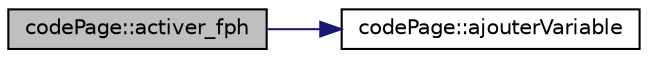digraph "codePage::activer_fph"
{
 // INTERACTIVE_SVG=YES
  edge [fontname="Helvetica",fontsize="10",labelfontname="Helvetica",labelfontsize="10"];
  node [fontname="Helvetica",fontsize="10",shape=record];
  rankdir="LR";
  Node18 [label="codePage::activer_fph",height=0.2,width=0.4,color="black", fillcolor="grey75", style="filled", fontcolor="black"];
  Node18 -> Node19 [color="midnightblue",fontsize="10",style="solid",fontname="Helvetica"];
  Node19 [label="codePage::ajouterVariable",height=0.2,width=0.4,color="black", fillcolor="white", style="filled",URL="$classcode_page.html#a6896b21cac9b9ab917b333a01530fce9"];
}
